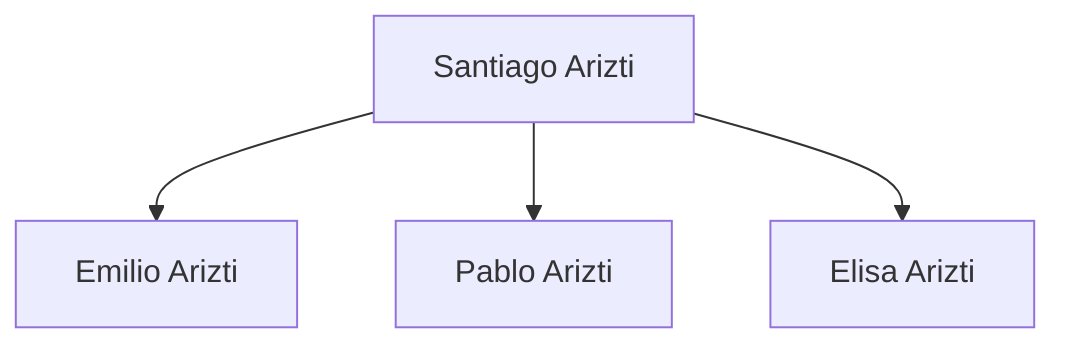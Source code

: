 graph TD
    A[Santiago Arizti]
    A --> B[Emilio Arizti]
    A --> C[Pablo Arizti]
    A --> D[Elisa Arizti]